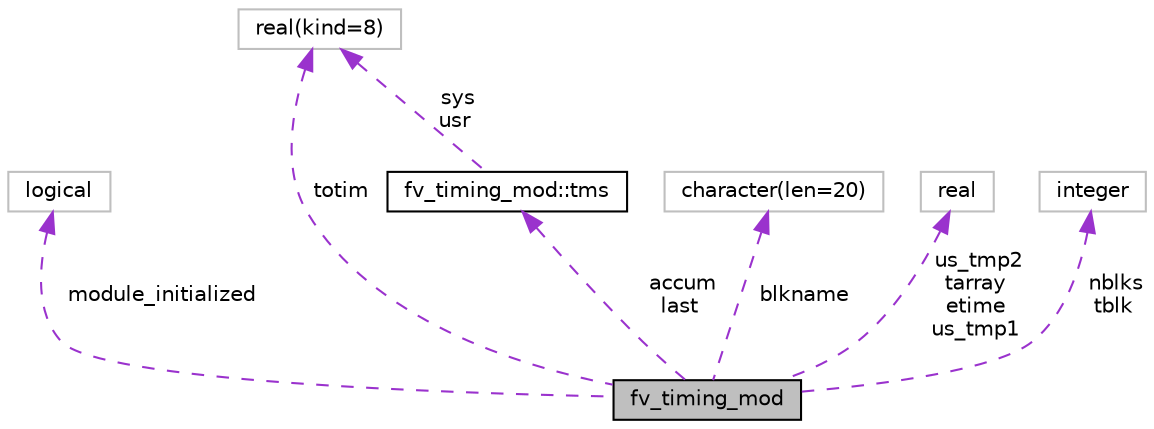 digraph "fv_timing_mod"
{
 // INTERACTIVE_SVG=YES
  edge [fontname="Helvetica",fontsize="10",labelfontname="Helvetica",labelfontsize="10"];
  node [fontname="Helvetica",fontsize="10",shape=record];
  Node1 [label="fv_timing_mod",height=0.2,width=0.4,color="black", fillcolor="grey75", style="filled" fontcolor="black"];
  Node2 -> Node1 [dir="back",color="darkorchid3",fontsize="10",style="dashed",label=" module_initialized" ,fontname="Helvetica"];
  Node2 [label="logical",height=0.2,width=0.4,color="grey75", fillcolor="white", style="filled"];
  Node3 -> Node1 [dir="back",color="darkorchid3",fontsize="10",style="dashed",label=" accum\nlast" ,fontname="Helvetica"];
  Node3 [label="fv_timing_mod::tms",height=0.2,width=0.4,color="black", fillcolor="white", style="filled",URL="$structfv__timing__mod_1_1tms.html"];
  Node4 -> Node3 [dir="back",color="darkorchid3",fontsize="10",style="dashed",label=" sys\nusr" ,fontname="Helvetica"];
  Node4 [label="real(kind=8)",height=0.2,width=0.4,color="grey75", fillcolor="white", style="filled"];
  Node5 -> Node1 [dir="back",color="darkorchid3",fontsize="10",style="dashed",label=" blkname" ,fontname="Helvetica"];
  Node5 [label="character(len=20)",height=0.2,width=0.4,color="grey75", fillcolor="white", style="filled"];
  Node4 -> Node1 [dir="back",color="darkorchid3",fontsize="10",style="dashed",label=" totim" ,fontname="Helvetica"];
  Node6 -> Node1 [dir="back",color="darkorchid3",fontsize="10",style="dashed",label=" us_tmp2\ntarray\netime\nus_tmp1" ,fontname="Helvetica"];
  Node6 [label="real",height=0.2,width=0.4,color="grey75", fillcolor="white", style="filled"];
  Node7 -> Node1 [dir="back",color="darkorchid3",fontsize="10",style="dashed",label=" nblks\ntblk" ,fontname="Helvetica"];
  Node7 [label="integer",height=0.2,width=0.4,color="grey75", fillcolor="white", style="filled"];
}
